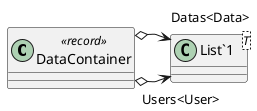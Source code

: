 @startuml
class DataContainer <<record>> {
}
class "List`1"<T> {
}
DataContainer o-> "Users<User>" "List`1"
DataContainer o-> "Datas<Data>" "List`1"
@enduml
